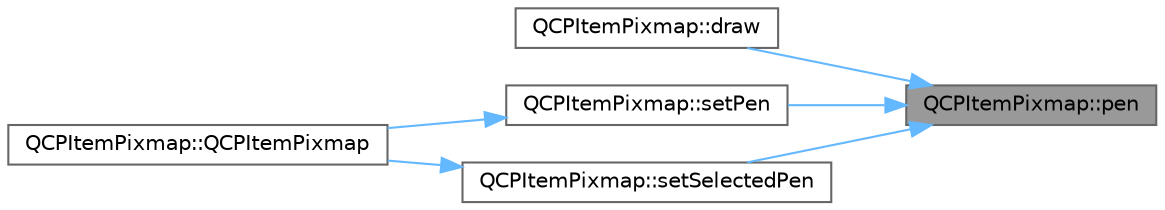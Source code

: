 digraph "QCPItemPixmap::pen"
{
 // LATEX_PDF_SIZE
  bgcolor="transparent";
  edge [fontname=Helvetica,fontsize=10,labelfontname=Helvetica,labelfontsize=10];
  node [fontname=Helvetica,fontsize=10,shape=box,height=0.2,width=0.4];
  rankdir="RL";
  Node1 [label="QCPItemPixmap::pen",height=0.2,width=0.4,color="gray40", fillcolor="grey60", style="filled", fontcolor="black",tooltip=" "];
  Node1 -> Node2 [dir="back",color="steelblue1",style="solid"];
  Node2 [label="QCPItemPixmap::draw",height=0.2,width=0.4,color="grey40", fillcolor="white", style="filled",URL="$class_q_c_p_item_pixmap.html#a9538a7d37fe20a4ff4bb2cb5bbbf2b48",tooltip=" "];
  Node1 -> Node3 [dir="back",color="steelblue1",style="solid"];
  Node3 [label="QCPItemPixmap::setPen",height=0.2,width=0.4,color="grey40", fillcolor="white", style="filled",URL="$class_q_c_p_item_pixmap.html#acdade1305edb4b5cae14f97fd132065f",tooltip=" "];
  Node3 -> Node4 [dir="back",color="steelblue1",style="solid"];
  Node4 [label="QCPItemPixmap::QCPItemPixmap",height=0.2,width=0.4,color="grey40", fillcolor="white", style="filled",URL="$class_q_c_p_item_pixmap.html#aa6de42a37261b21a5480e7da122345c3",tooltip=" "];
  Node1 -> Node5 [dir="back",color="steelblue1",style="solid"];
  Node5 [label="QCPItemPixmap::setSelectedPen",height=0.2,width=0.4,color="grey40", fillcolor="white", style="filled",URL="$class_q_c_p_item_pixmap.html#afc5e479e88e53740176ce77cb70dd67a",tooltip=" "];
  Node5 -> Node4 [dir="back",color="steelblue1",style="solid"];
}

